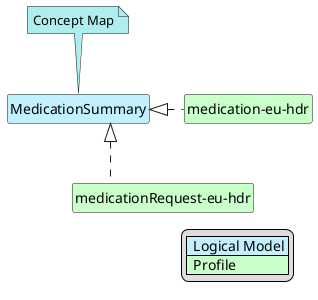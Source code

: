 @startuml
hide circle
hide stereotype
hide members
hide methods
skinparam linetype ortho
skinparam class {
BackgroundColor<<LogicalModel>> #APPLICATION
BackgroundColor<<Profile>> #TECHNOLOGY
}
legend right
| <#APPLICATION>  Logical Model |
| <#TECHNOLOGY>  Profile |
endlegend
class "MedicationSummary" <<LogicalModel>> [[StructureDefinition-MedicationSummary.html]]
note top #PaleTurquoise [[ConceptMap-medicationSummary2FHIR-eu-hdr.html]]
Concept Map
endnote
class "medication-eu-hdr" <<Profile>> [[StructureDefinition-medication-eu-hdr.html]]
"MedicationSummary" <|. "medication-eu-hdr"
class "medicationRequest-eu-hdr" <<Profile>> [[StructureDefinition-medicationRequest-eu-hdr.html]]
"MedicationSummary" <|. "medicationRequest-eu-hdr"
"medication-eu-hdr" -d[hidden]-> "medicationRequest-eu-hdr"
@enduml